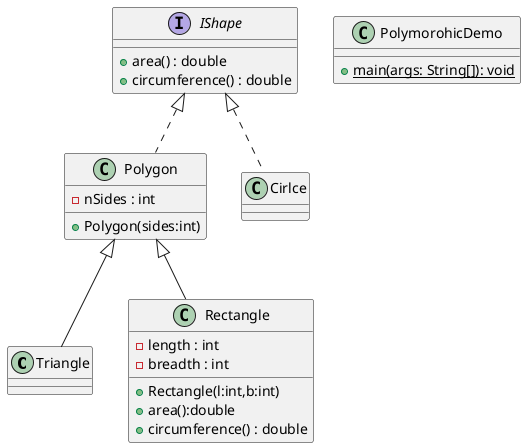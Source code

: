 @startuml
class Triangle [[java:org.gitam.cseblr.Triangle]] {
}
class Polygon {
}
Polygon <|-- Triangle
class Cirlce [[java:org.gitam.cseblr.Cirlce]] {
}
interface IShape {
  + area() : double
  + circumference() : double
}
IShape <|.. Cirlce
interface IShape [[java:org.gitam.cseblr.IShape]] {
}
abstract class Polygon [[java:org.gitam.cseblr.Polygon]] {
  - nSides : int
  + Polygon(sides:int)
}
interface IShape {
}
IShape <|.. Polygon
class PolymorohicDemo [[java:org.gitam.cseblr.PolymorohicDemo]] {
	+{static} main(args: String[]): void
}
class Rectangle [[java:org.gitam.cseblr.Rectangle]] {
  - length : int
  - breadth : int
  + Rectangle(l:int,b:int)
  + area():double
  + circumference() : double
}
class Polygon {
}
Polygon <|-- Rectangle
@enduml